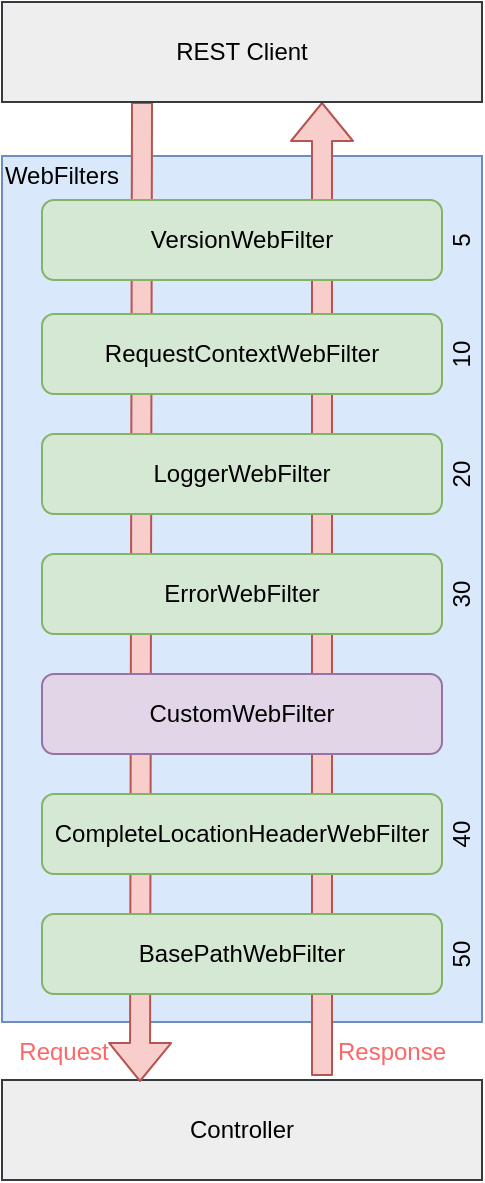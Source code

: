 <mxfile version="12.2.6" type="device" pages="1"><diagram id="gFT3-vOrYhjeBvoS9_mV" name="Page-1"><mxGraphModel dx="1251" dy="750" grid="1" gridSize="10" guides="1" tooltips="1" connect="1" arrows="1" fold="1" page="1" pageScale="1" pageWidth="1169" pageHeight="827" math="0" shadow="0"><root><mxCell id="0"/><mxCell id="1" parent="0"/><mxCell id="gUIAieccsPpFsIawa2i3-12" value="Controller" style="rounded=0;whiteSpace=wrap;html=1;align=center;fillColor=#eeeeee;strokeColor=#36393d;" parent="1" vertex="1"><mxGeometry x="430" y="569" width="240" height="50" as="geometry"/></mxCell><mxCell id="gUIAieccsPpFsIawa2i3-8" value="" style="rounded=0;whiteSpace=wrap;html=1;align=center;fillColor=#dae8fc;strokeColor=#6c8ebf;" parent="1" vertex="1"><mxGeometry x="430" y="107" width="240" height="433" as="geometry"/></mxCell><mxCell id="gUIAieccsPpFsIawa2i3-9" value="" style="shape=flexArrow;endArrow=classic;html=1;fillColor=#f8cecc;strokeColor=#b85450;" parent="1" edge="1"><mxGeometry width="50" height="50" relative="1" as="geometry"><mxPoint x="590" y="567" as="sourcePoint"/><mxPoint x="590" y="80" as="targetPoint"/></mxGeometry></mxCell><mxCell id="gUIAieccsPpFsIawa2i3-7" value="" style="shape=flexArrow;endArrow=classic;html=1;fillColor=#f8cecc;strokeColor=#b85450;" parent="1" edge="1"><mxGeometry width="50" height="50" relative="1" as="geometry"><mxPoint x="500" y="80" as="sourcePoint"/><mxPoint x="499" y="570" as="targetPoint"/></mxGeometry></mxCell><mxCell id="gUIAieccsPpFsIawa2i3-2" value="&lt;div style=&quot;text-align: left&quot;&gt;&lt;span&gt;LoggerWebFilter&lt;/span&gt;&lt;br&gt;&lt;/div&gt;" style="rounded=1;whiteSpace=wrap;html=1;align=center;fillColor=#d5e8d4;strokeColor=#82b366;" parent="1" vertex="1"><mxGeometry x="450" y="246" width="200" height="40" as="geometry"/></mxCell><mxCell id="gUIAieccsPpFsIawa2i3-3" value="&lt;div style=&quot;text-align: left&quot;&gt;&lt;span style=&quot;text-align: center&quot;&gt;RequestContextWebFilter&lt;/span&gt;&lt;br&gt;&lt;/div&gt;" style="rounded=1;whiteSpace=wrap;html=1;rotation=0;align=center;fillColor=#d5e8d4;strokeColor=#82b366;" parent="1" vertex="1"><mxGeometry x="450" y="186" width="200" height="40" as="geometry"/></mxCell><mxCell id="gUIAieccsPpFsIawa2i3-4" value="&lt;div style=&quot;text-align: left&quot;&gt;&lt;span&gt;ErrorWebFilter&lt;/span&gt;&lt;br&gt;&lt;/div&gt;" style="rounded=1;whiteSpace=wrap;html=1;align=center;fillColor=#d5e8d4;strokeColor=#82b366;" parent="1" vertex="1"><mxGeometry x="450" y="306" width="200" height="40" as="geometry"/></mxCell><mxCell id="gUIAieccsPpFsIawa2i3-5" value="&lt;div style=&quot;text-align: left&quot;&gt;&lt;span&gt;CustomWebFilter&lt;/span&gt;&lt;br&gt;&lt;/div&gt;" style="rounded=1;whiteSpace=wrap;html=1;align=center;fillColor=#e1d5e7;strokeColor=#9673a6;" parent="1" vertex="1"><mxGeometry x="450" y="366" width="200" height="40" as="geometry"/></mxCell><mxCell id="gUIAieccsPpFsIawa2i3-10" value="&lt;div style=&quot;text-align: left&quot;&gt;&lt;span&gt;CompleteLocationHeaderWebFilter&lt;/span&gt;&lt;br&gt;&lt;/div&gt;" style="rounded=1;whiteSpace=wrap;html=1;align=center;fillColor=#d5e8d4;strokeColor=#82b366;" parent="1" vertex="1"><mxGeometry x="450" y="426" width="200" height="40" as="geometry"/></mxCell><mxCell id="gUIAieccsPpFsIawa2i3-11" value="&lt;div style=&quot;text-align: left&quot;&gt;&lt;span&gt;BasePathWebFilter&lt;/span&gt;&lt;br&gt;&lt;/div&gt;" style="rounded=1;whiteSpace=wrap;html=1;align=center;fillColor=#d5e8d4;strokeColor=#82b366;" parent="1" vertex="1"><mxGeometry x="450" y="486" width="200" height="40" as="geometry"/></mxCell><mxCell id="gUIAieccsPpFsIawa2i3-13" value="Request" style="text;html=1;strokeColor=none;fillColor=none;align=center;verticalAlign=middle;whiteSpace=wrap;rounded=0;fontColor=#FF6666;" parent="1" vertex="1"><mxGeometry x="441" y="545" width="40" height="20" as="geometry"/></mxCell><mxCell id="gUIAieccsPpFsIawa2i3-14" value="Response" style="text;html=1;strokeColor=none;fillColor=none;align=center;verticalAlign=middle;whiteSpace=wrap;rounded=0;fontColor=#FF6666;" parent="1" vertex="1"><mxGeometry x="605" y="545" width="40" height="20" as="geometry"/></mxCell><mxCell id="gUIAieccsPpFsIawa2i3-15" value="WebFilters" style="text;html=1;strokeColor=none;fillColor=none;align=center;verticalAlign=middle;whiteSpace=wrap;rounded=0;fontColor=#000000;" parent="1" vertex="1"><mxGeometry x="440" y="107" width="40" height="20" as="geometry"/></mxCell><mxCell id="gUIAieccsPpFsIawa2i3-16" value="10" style="text;html=1;strokeColor=none;fillColor=none;align=center;verticalAlign=middle;whiteSpace=wrap;rounded=0;fontColor=#000000;rotation=-90;" parent="1" vertex="1"><mxGeometry x="640" y="196" width="40" height="20" as="geometry"/></mxCell><mxCell id="gUIAieccsPpFsIawa2i3-17" value="20" style="text;html=1;strokeColor=none;fillColor=none;align=center;verticalAlign=middle;whiteSpace=wrap;rounded=0;fontColor=#000000;rotation=-90;" parent="1" vertex="1"><mxGeometry x="640" y="256" width="40" height="20" as="geometry"/></mxCell><mxCell id="gUIAieccsPpFsIawa2i3-18" value="30" style="text;html=1;strokeColor=none;fillColor=none;align=center;verticalAlign=middle;whiteSpace=wrap;rounded=0;fontColor=#000000;rotation=-90;" parent="1" vertex="1"><mxGeometry x="640" y="316" width="40" height="20" as="geometry"/></mxCell><mxCell id="gUIAieccsPpFsIawa2i3-19" value="40" style="text;html=1;strokeColor=none;fillColor=none;align=center;verticalAlign=middle;whiteSpace=wrap;rounded=0;fontColor=#000000;rotation=-90;" parent="1" vertex="1"><mxGeometry x="640" y="436" width="40" height="20" as="geometry"/></mxCell><mxCell id="gUIAieccsPpFsIawa2i3-20" value="50" style="text;html=1;strokeColor=none;fillColor=none;align=center;verticalAlign=middle;whiteSpace=wrap;rounded=0;fontColor=#000000;rotation=-90;" parent="1" vertex="1"><mxGeometry x="640" y="496" width="40" height="20" as="geometry"/></mxCell><mxCell id="gUIAieccsPpFsIawa2i3-21" value="REST Client" style="rounded=0;whiteSpace=wrap;html=1;align=center;fillColor=#eeeeee;strokeColor=#36393d;" parent="1" vertex="1"><mxGeometry x="430" y="30" width="240" height="50" as="geometry"/></mxCell><mxCell id="cPUc3unTsTx1lwH46Q2y-3" value="&lt;div style=&quot;text-align: left&quot;&gt;&lt;span style=&quot;text-align: center&quot;&gt;VersionWebFilter&lt;/span&gt;&lt;br&gt;&lt;/div&gt;" style="rounded=1;whiteSpace=wrap;html=1;rotation=0;align=center;fillColor=#d5e8d4;strokeColor=#82b366;" vertex="1" parent="1"><mxGeometry x="450" y="129" width="200" height="40" as="geometry"/></mxCell><mxCell id="cPUc3unTsTx1lwH46Q2y-4" value="5" style="text;html=1;strokeColor=none;fillColor=none;align=center;verticalAlign=middle;whiteSpace=wrap;rounded=0;fontColor=#000000;rotation=-90;" vertex="1" parent="1"><mxGeometry x="640" y="139" width="40" height="20" as="geometry"/></mxCell></root></mxGraphModel></diagram></mxfile>